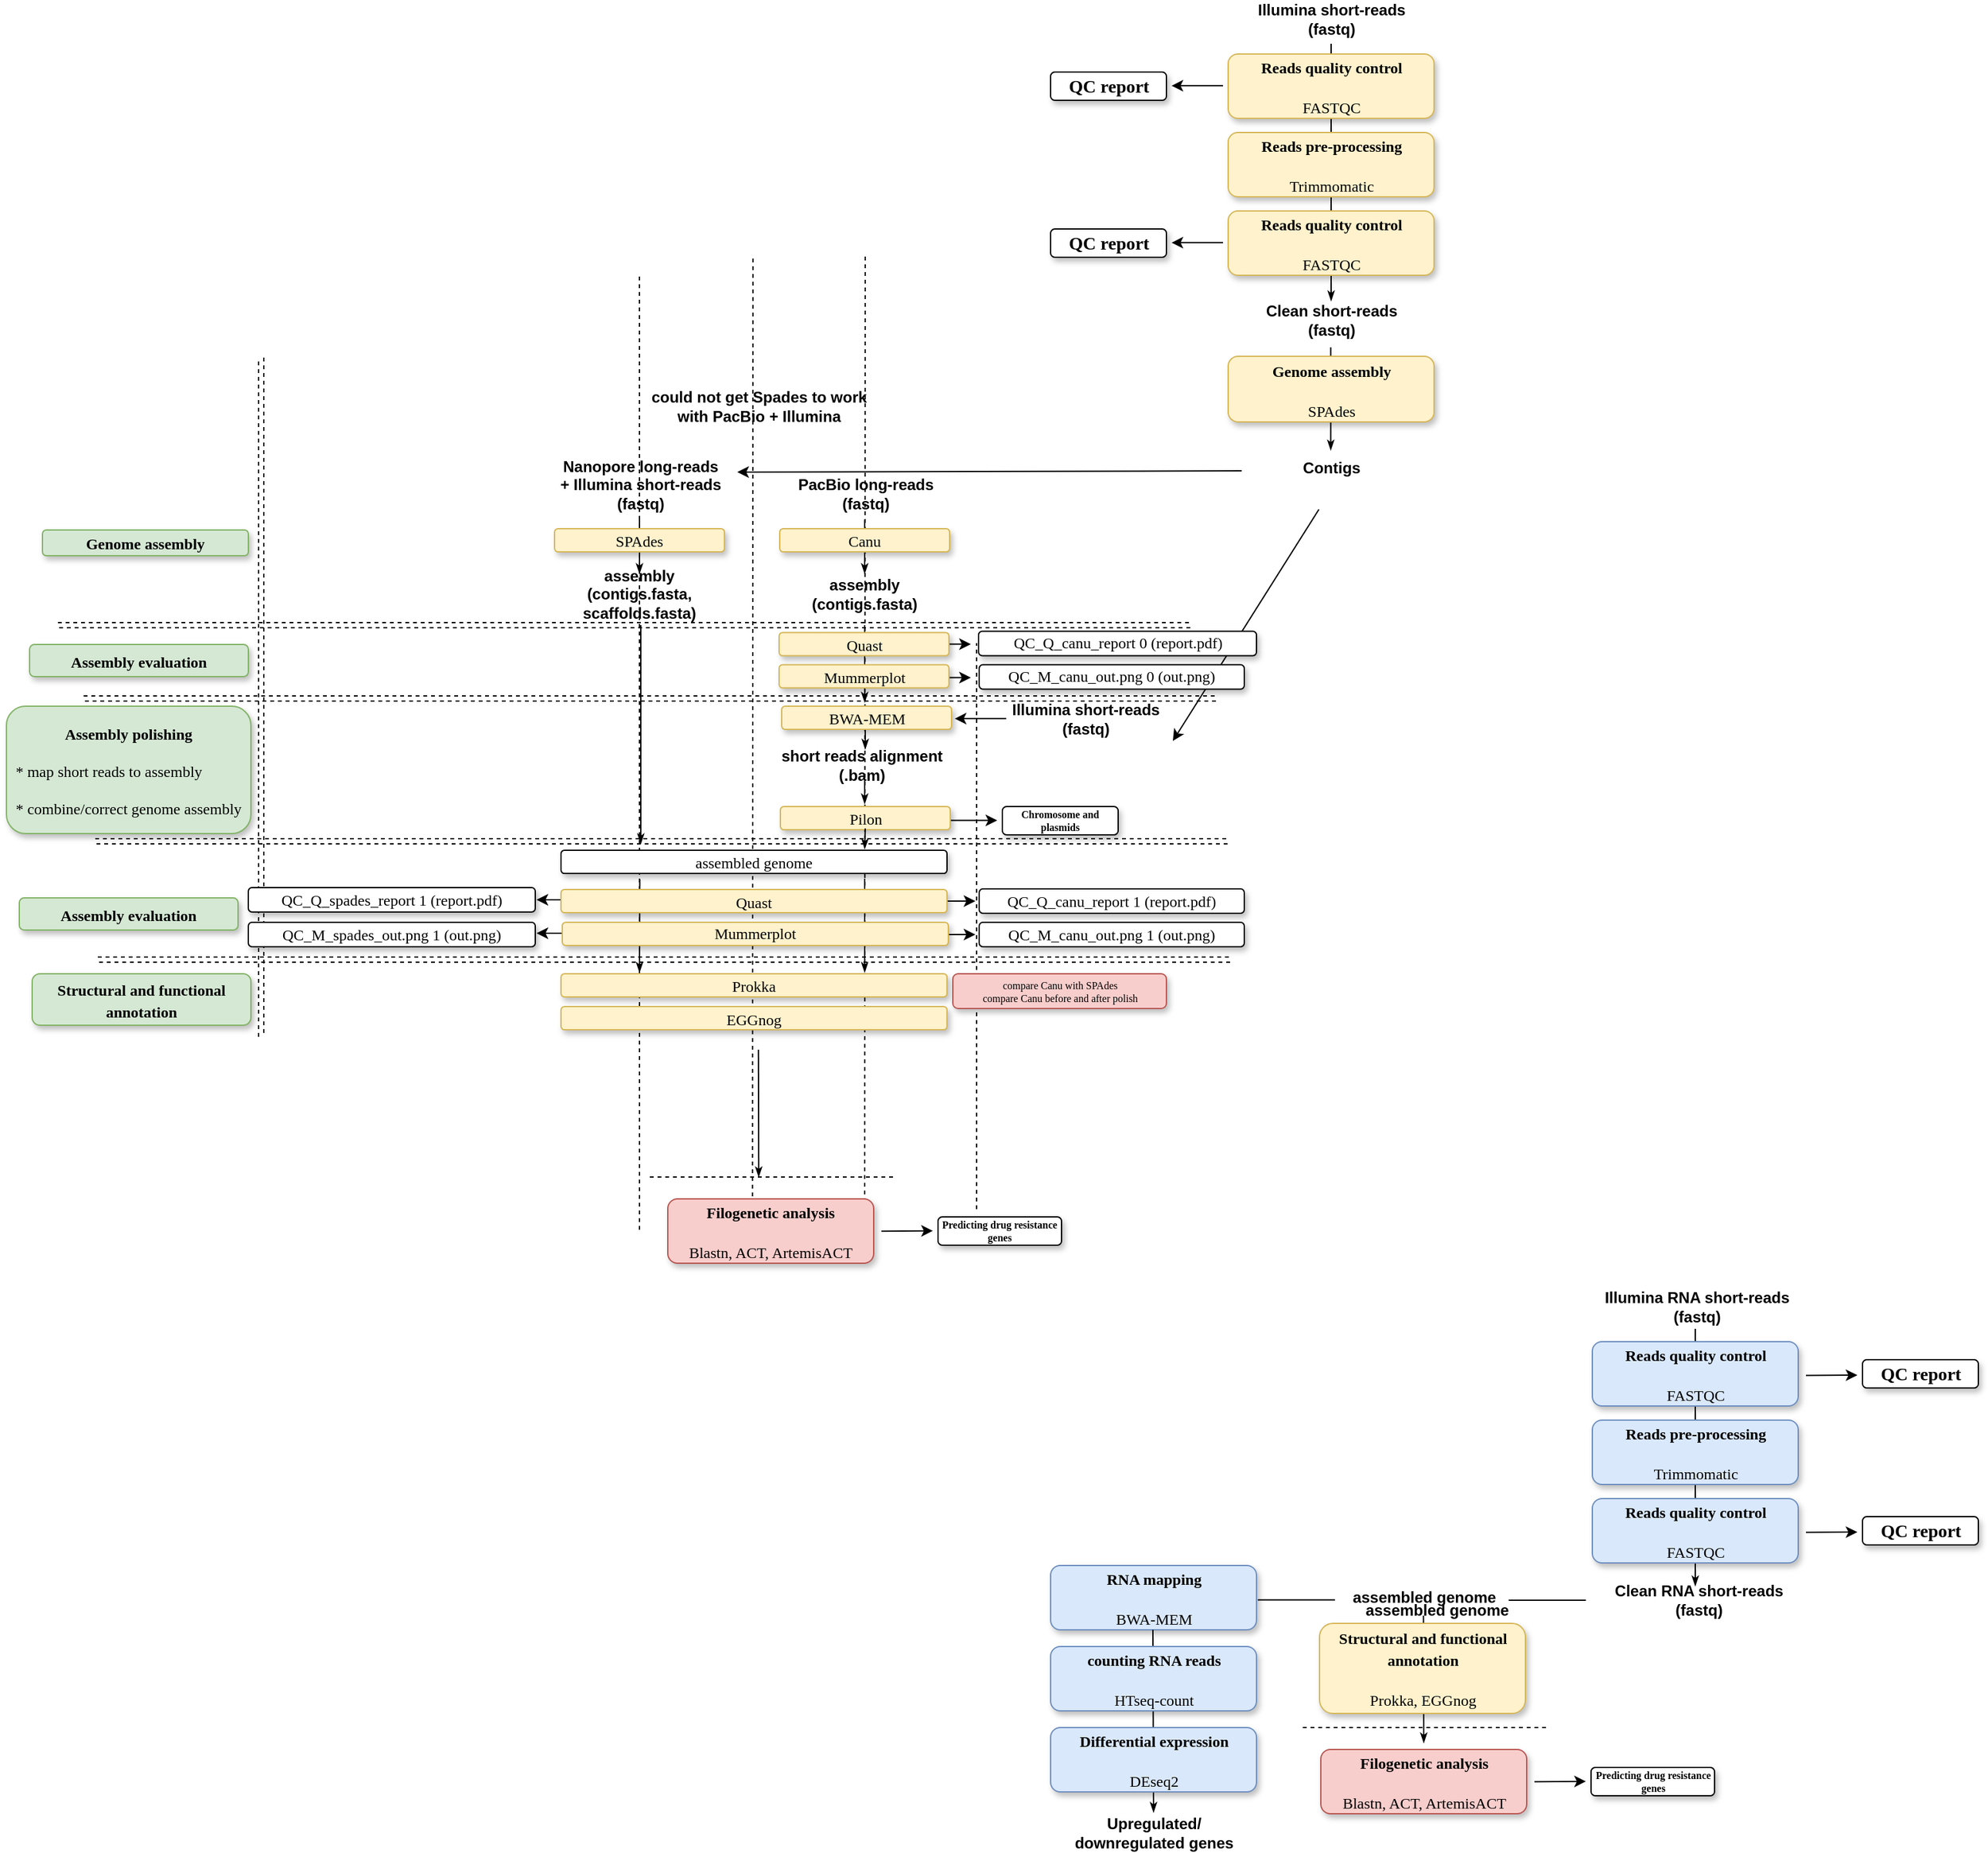 <mxfile version="13.0.1" type="device"><diagram name="Page-1" id="edf60f1a-56cd-e834-aa8a-f176f3a09ee4"><mxGraphModel dx="2641" dy="1798" grid="1" gridSize="10" guides="1" tooltips="1" connect="1" arrows="1" fold="1" page="1" pageScale="1" pageWidth="1100" pageHeight="850" background="#ffffff" math="0" shadow="0"><root><mxCell id="0"/><mxCell id="1" parent="0"/><mxCell id="3iD_PLmAEZDvMeyAwLOh-100" style="rounded=0;html=1;labelBackgroundColor=none;startSize=5;endArrow=classicThin;endFill=1;endSize=5;jettySize=auto;orthogonalLoop=1;strokeWidth=1;fontFamily=Verdana;fontSize=8" edge="1" parent="1"><mxGeometry relative="1" as="geometry"><mxPoint x="402.22" y="607.5" as="sourcePoint"/><mxPoint x="402" y="680" as="targetPoint"/></mxGeometry></mxCell><mxCell id="3iD_PLmAEZDvMeyAwLOh-34" value="" style="endArrow=none;dashed=1;html=1;" edge="1" parent="1"><mxGeometry width="50" height="50" relative="1" as="geometry"><mxPoint x="401.93" y="139" as="sourcePoint"/><mxPoint x="402" y="880" as="targetPoint"/></mxGeometry></mxCell><mxCell id="3iD_PLmAEZDvMeyAwLOh-35" value="" style="endArrow=none;dashed=1;html=1;" edge="1" parent="1"><mxGeometry width="50" height="50" relative="1" as="geometry"><mxPoint x="577.41" y="123.5" as="sourcePoint"/><mxPoint x="577" y="880" as="targetPoint"/></mxGeometry></mxCell><mxCell id="3iD_PLmAEZDvMeyAwLOh-49" value="" style="endArrow=none;dashed=1;html=1;" edge="1" parent="1"><mxGeometry width="50" height="50" relative="1" as="geometry"><mxPoint x="664" y="864" as="sourcePoint"/><mxPoint x="664" y="424" as="targetPoint"/></mxGeometry></mxCell><mxCell id="3iD_PLmAEZDvMeyAwLOh-60" value="" style="endArrow=none;dashed=1;html=1;" edge="1" parent="1"><mxGeometry width="50" height="50" relative="1" as="geometry"><mxPoint x="490.21" y="125" as="sourcePoint"/><mxPoint x="489.8" y="881.5" as="targetPoint"/></mxGeometry></mxCell><mxCell id="3iD_PLmAEZDvMeyAwLOh-33" style="edgeStyle=orthogonalEdgeStyle;rounded=0;html=1;labelBackgroundColor=none;startSize=5;endArrow=classicThin;endFill=1;endSize=5;jettySize=auto;orthogonalLoop=1;strokeWidth=1;fontFamily=Verdana;fontSize=8" edge="1" parent="1"><mxGeometry relative="1" as="geometry"><mxPoint x="403" y="410" as="sourcePoint"/><mxPoint x="403" y="580" as="targetPoint"/></mxGeometry></mxCell><mxCell id="3iD_PLmAEZDvMeyAwLOh-85" style="rounded=0;html=1;labelBackgroundColor=none;startSize=5;endArrow=classicThin;endFill=1;endSize=5;jettySize=auto;orthogonalLoop=1;strokeWidth=1;fontFamily=Verdana;fontSize=8" edge="1" parent="1"><mxGeometry relative="1" as="geometry"><mxPoint x="577" y="607" as="sourcePoint"/><mxPoint x="577" y="680" as="targetPoint"/></mxGeometry></mxCell><mxCell id="3iD_PLmAEZDvMeyAwLOh-67" style="edgeStyle=orthogonalEdgeStyle;rounded=0;html=1;labelBackgroundColor=none;startSize=5;endArrow=classicThin;endFill=1;endSize=5;jettySize=auto;orthogonalLoop=1;strokeWidth=1;fontFamily=Verdana;fontSize=8" edge="1" parent="1"><mxGeometry relative="1" as="geometry"><mxPoint x="577.42" y="485" as="sourcePoint"/><mxPoint x="577.42" y="506.5" as="targetPoint"/></mxGeometry></mxCell><mxCell id="3iD_PLmAEZDvMeyAwLOh-32" style="edgeStyle=orthogonalEdgeStyle;rounded=0;html=1;labelBackgroundColor=none;startSize=5;endArrow=classicThin;endFill=1;endSize=5;jettySize=auto;orthogonalLoop=1;strokeWidth=1;fontFamily=Verdana;fontSize=8" edge="1" parent="1"><mxGeometry relative="1" as="geometry"><mxPoint x="577" y="410" as="sourcePoint"/><mxPoint x="577" y="470" as="targetPoint"/></mxGeometry></mxCell><mxCell id="3iD_PLmAEZDvMeyAwLOh-45" value="" style="endArrow=classic;html=1;" edge="1" parent="1"><mxGeometry width="50" height="50" relative="1" as="geometry"><mxPoint x="619.5" y="424.75" as="sourcePoint"/><mxPoint x="659.5" y="424.75" as="targetPoint"/></mxGeometry></mxCell><mxCell id="3iD_PLmAEZDvMeyAwLOh-46" value="" style="endArrow=classic;html=1;" edge="1" parent="1"><mxGeometry width="50" height="50" relative="1" as="geometry"><mxPoint x="619.5" y="450.75" as="sourcePoint"/><mxPoint x="659.5" y="450.75" as="targetPoint"/></mxGeometry></mxCell><mxCell id="3iD_PLmAEZDvMeyAwLOh-28" value="" style="endArrow=classic;html=1;" edge="1" parent="1"><mxGeometry width="50" height="50" relative="1" as="geometry"><mxPoint x="362" y="623.5" as="sourcePoint"/><mxPoint x="322" y="623.5" as="targetPoint"/></mxGeometry></mxCell><mxCell id="3iD_PLmAEZDvMeyAwLOh-29" value="" style="endArrow=classic;html=1;" edge="1" parent="1"><mxGeometry width="50" height="50" relative="1" as="geometry"><mxPoint x="362" y="649.5" as="sourcePoint"/><mxPoint x="322" y="649.5" as="targetPoint"/></mxGeometry></mxCell><mxCell id="3iD_PLmAEZDvMeyAwLOh-26" value="" style="endArrow=classic;html=1;" edge="1" parent="1"><mxGeometry width="50" height="50" relative="1" as="geometry"><mxPoint x="623" y="624.5" as="sourcePoint"/><mxPoint x="663" y="624.5" as="targetPoint"/></mxGeometry></mxCell><mxCell id="3iD_PLmAEZDvMeyAwLOh-27" value="" style="endArrow=classic;html=1;" edge="1" parent="1"><mxGeometry width="50" height="50" relative="1" as="geometry"><mxPoint x="623" y="650.5" as="sourcePoint"/><mxPoint x="663" y="650.5" as="targetPoint"/></mxGeometry></mxCell><mxCell id="DxSCE9S2O81J0k-YG6dj-97" style="edgeStyle=orthogonalEdgeStyle;rounded=0;html=1;labelBackgroundColor=none;startSize=5;endArrow=classicThin;endFill=1;endSize=5;jettySize=auto;orthogonalLoop=1;strokeWidth=1;fontFamily=Verdana;fontSize=8" parent="1" edge="1"><mxGeometry relative="1" as="geometry"><mxPoint x="939.21" y="194" as="sourcePoint"/><mxPoint x="939.21" y="274" as="targetPoint"/></mxGeometry></mxCell><mxCell id="60e70716793133e9-32" style="edgeStyle=orthogonalEdgeStyle;rounded=0;html=1;labelBackgroundColor=none;startSize=5;endArrow=classicThin;endFill=1;endSize=5;jettySize=auto;orthogonalLoop=1;strokeWidth=1;fontFamily=Verdana;fontSize=8" parent="1" edge="1"><mxGeometry relative="1" as="geometry"><mxPoint x="577" y="328" as="sourcePoint"/><mxPoint x="577" y="370" as="targetPoint"/></mxGeometry></mxCell><mxCell id="OzYZvdC38up0pRTiC-K_-1" value="&lt;div&gt;PacBio long-reads&lt;/div&gt;&lt;div&gt;(fastq)&lt;br&gt;&lt;/div&gt;" style="text;html=1;strokeColor=none;fillColor=none;align=center;verticalAlign=middle;whiteSpace=wrap;rounded=0;fontStyle=1" parent="1" vertex="1"><mxGeometry x="503" y="298" width="150" height="20" as="geometry"/></mxCell><mxCell id="OzYZvdC38up0pRTiC-K_-18" value="assembly&lt;div&gt;(contigs.fasta)&lt;br&gt;&lt;/div&gt;" style="text;html=1;strokeColor=none;fillColor=none;align=center;verticalAlign=middle;whiteSpace=wrap;rounded=0;fontStyle=1" parent="1" vertex="1"><mxGeometry x="537" y="376" width="80" height="20" as="geometry"/></mxCell><mxCell id="DxSCE9S2O81J0k-YG6dj-2" style="edgeStyle=orthogonalEdgeStyle;rounded=0;html=1;labelBackgroundColor=none;startSize=5;endArrow=classicThin;endFill=1;endSize=5;jettySize=auto;orthogonalLoop=1;strokeWidth=1;fontFamily=Verdana;fontSize=8" parent="1" edge="1"><mxGeometry relative="1" as="geometry"><mxPoint x="939.5" y="-42.0" as="sourcePoint"/><mxPoint x="939.5" y="158" as="targetPoint"/></mxGeometry></mxCell><mxCell id="DxSCE9S2O81J0k-YG6dj-3" value="&lt;div style=&quot;font-size: 12px&quot;&gt;&lt;h3&gt;&lt;font style=&quot;font-size: 12px&quot;&gt;Reads quality control&lt;/font&gt;&lt;/h3&gt;&lt;/div&gt;&lt;div style=&quot;font-size: 12px&quot;&gt;&lt;h3&gt;&lt;font style=&quot;font-size: 12px&quot;&gt;&lt;span style=&quot;font-weight: normal&quot;&gt;FASTQC&lt;/span&gt;&lt;/font&gt;&lt;/h3&gt;&lt;/div&gt;" style="rounded=1;whiteSpace=wrap;html=1;shadow=1;labelBackgroundColor=none;strokeWidth=1;fontFamily=Verdana;fontSize=8;align=center;fillColor=#fff2cc;strokeColor=#d6b656;" parent="1" vertex="1"><mxGeometry x="859.5" y="-34" width="160" height="50" as="geometry"/></mxCell><mxCell id="DxSCE9S2O81J0k-YG6dj-4" value="&lt;div&gt;Illumina short-reads&lt;/div&gt;&lt;div&gt;(fastq)&lt;br&gt;&lt;/div&gt;" style="text;html=1;strokeColor=none;fillColor=none;align=center;verticalAlign=middle;whiteSpace=wrap;rounded=0;fontStyle=1" parent="1" vertex="1"><mxGeometry x="874.5" y="-71" width="130" height="20" as="geometry"/></mxCell><mxCell id="DxSCE9S2O81J0k-YG6dj-21" value="&lt;div&gt;Clean short-reads&lt;br&gt;&lt;/div&gt;&lt;div&gt;(fastq)&lt;br&gt;&lt;/div&gt;" style="text;html=1;strokeColor=none;fillColor=none;align=center;verticalAlign=middle;whiteSpace=wrap;rounded=0;fontStyle=1" parent="1" vertex="1"><mxGeometry x="884.5" y="163" width="110" height="20" as="geometry"/></mxCell><mxCell id="DxSCE9S2O81J0k-YG6dj-25" value="&lt;div style=&quot;font-size: 12px&quot;&gt;&lt;h3&gt;&lt;font style=&quot;font-size: 12px&quot;&gt;Reads pre-processing&lt;br&gt;&lt;/font&gt;&lt;/h3&gt;&lt;/div&gt;&lt;div style=&quot;font-size: 12px&quot;&gt;&lt;h3&gt;&lt;font style=&quot;font-size: 12px&quot;&gt;&lt;span style=&quot;font-weight: normal&quot;&gt;Trimmomatic&lt;/span&gt;&lt;/font&gt;&lt;/h3&gt;&lt;/div&gt;" style="rounded=1;whiteSpace=wrap;html=1;shadow=1;labelBackgroundColor=none;strokeWidth=1;fontFamily=Verdana;fontSize=8;align=center;fillColor=#fff2cc;strokeColor=#d6b656;glass=0;comic=0;" parent="1" vertex="1"><mxGeometry x="859.5" y="27" width="160" height="50" as="geometry"/></mxCell><mxCell id="DxSCE9S2O81J0k-YG6dj-28" value="&lt;div style=&quot;font-size: 12px&quot;&gt;&lt;h3&gt;&lt;font style=&quot;font-size: 12px&quot;&gt;Reads quality control&lt;/font&gt;&lt;/h3&gt;&lt;/div&gt;&lt;div style=&quot;font-size: 12px&quot;&gt;&lt;h3&gt;&lt;font style=&quot;font-size: 12px&quot;&gt;&lt;span style=&quot;font-weight: normal&quot;&gt;FASTQC&lt;/span&gt;&lt;/font&gt;&lt;/h3&gt;&lt;/div&gt;" style="rounded=1;whiteSpace=wrap;html=1;shadow=1;labelBackgroundColor=none;strokeWidth=1;fontFamily=Verdana;fontSize=8;align=center;fillColor=#fff2cc;strokeColor=#d6b656;" parent="1" vertex="1"><mxGeometry x="859.5" y="88" width="160" height="50" as="geometry"/></mxCell><mxCell id="DxSCE9S2O81J0k-YG6dj-41" value="assembled genome" style="text;html=1;strokeColor=none;fillColor=none;align=center;verticalAlign=middle;whiteSpace=wrap;rounded=0;fontStyle=1" parent="1" vertex="1"><mxGeometry x="951.5" y="1156" width="120" height="20" as="geometry"/></mxCell><mxCell id="DxSCE9S2O81J0k-YG6dj-45" style="rounded=0;html=1;labelBackgroundColor=none;startSize=5;endArrow=classicThin;endFill=1;endSize=5;jettySize=auto;orthogonalLoop=1;strokeWidth=1;fontFamily=Verdana;fontSize=8" parent="1" edge="1"><mxGeometry relative="1" as="geometry"><mxPoint x="1011.26" y="1180" as="sourcePoint"/><mxPoint x="1011.5" y="1279" as="targetPoint"/></mxGeometry></mxCell><mxCell id="DxSCE9S2O81J0k-YG6dj-42" value="&lt;div style=&quot;font-size: 12px&quot;&gt;&lt;h3&gt;&lt;font style=&quot;font-size: 12px&quot;&gt;Structural and functional annotation&lt;br&gt;&lt;/font&gt;&lt;/h3&gt;&lt;/div&gt;&lt;div style=&quot;font-size: 12px&quot;&gt;&lt;h3&gt;&lt;font style=&quot;font-size: 12px&quot;&gt;&lt;span style=&quot;font-weight: normal&quot;&gt;Prokka, EGGnog&lt;br&gt;&lt;/span&gt;&lt;/font&gt;&lt;/h3&gt;&lt;/div&gt;" style="rounded=1;whiteSpace=wrap;html=1;shadow=1;labelBackgroundColor=none;strokeWidth=1;fontFamily=Verdana;fontSize=8;align=center;fillColor=#fff2cc;strokeColor=#d6b656;" parent="1" vertex="1"><mxGeometry x="930.5" y="1186" width="160" height="70" as="geometry"/></mxCell><mxCell id="DxSCE9S2O81J0k-YG6dj-50" value="" style="endArrow=none;dashed=1;html=1;" parent="1" edge="1"><mxGeometry width="50" height="50" relative="1" as="geometry"><mxPoint x="917.5" y="1267" as="sourcePoint"/><mxPoint x="1107.5" y="1267" as="targetPoint"/></mxGeometry></mxCell><mxCell id="DxSCE9S2O81J0k-YG6dj-51" value="&lt;div style=&quot;font-size: 12px&quot;&gt;&lt;h3&gt;&lt;font style=&quot;font-size: 12px&quot;&gt;Filogenetic analysis&lt;br&gt;&lt;/font&gt;&lt;/h3&gt;&lt;/div&gt;&lt;div style=&quot;font-size: 12px&quot;&gt;&lt;h3&gt;&lt;font style=&quot;font-size: 12px&quot;&gt;&lt;span style=&quot;font-weight: normal&quot;&gt;Blastn, ACT, ArtemisACT&lt;br&gt;&lt;/span&gt;&lt;/font&gt;&lt;/h3&gt;&lt;/div&gt;" style="rounded=1;whiteSpace=wrap;html=1;shadow=1;labelBackgroundColor=none;strokeWidth=1;fontFamily=Verdana;fontSize=8;align=center;fillColor=#f8cecc;strokeColor=#b85450;" parent="1" vertex="1"><mxGeometry x="931.5" y="1284" width="160" height="50" as="geometry"/></mxCell><mxCell id="DxSCE9S2O81J0k-YG6dj-54" value="Predicting drug resistance genes" style="rounded=1;whiteSpace=wrap;html=1;shadow=1;labelBackgroundColor=none;strokeWidth=1;fontFamily=Verdana;fontSize=8;align=center;fontStyle=1" parent="1" vertex="1"><mxGeometry x="1141.5" y="1298" width="96" height="22" as="geometry"/></mxCell><mxCell id="DxSCE9S2O81J0k-YG6dj-55" style="edgeStyle=orthogonalEdgeStyle;rounded=0;html=1;labelBackgroundColor=none;startSize=5;endArrow=classicThin;endFill=1;endSize=5;jettySize=auto;orthogonalLoop=1;strokeWidth=1;fontFamily=Verdana;fontSize=8" parent="1" edge="1"><mxGeometry relative="1" as="geometry"><mxPoint x="1222.5" y="957" as="sourcePoint"/><mxPoint x="1222.5" y="1157" as="targetPoint"/></mxGeometry></mxCell><mxCell id="DxSCE9S2O81J0k-YG6dj-56" value="&lt;div style=&quot;font-size: 12px&quot;&gt;&lt;h3&gt;&lt;font style=&quot;font-size: 12px&quot;&gt;Reads quality control&lt;/font&gt;&lt;/h3&gt;&lt;/div&gt;&lt;div style=&quot;font-size: 12px&quot;&gt;&lt;h3&gt;&lt;font style=&quot;font-size: 12px&quot;&gt;&lt;span style=&quot;font-weight: normal&quot;&gt;FASTQC&lt;/span&gt;&lt;/font&gt;&lt;/h3&gt;&lt;/div&gt;" style="rounded=1;whiteSpace=wrap;html=1;shadow=1;labelBackgroundColor=none;strokeWidth=1;fontFamily=Verdana;fontSize=8;align=center;fillColor=#dae8fc;strokeColor=#6c8ebf;" parent="1" vertex="1"><mxGeometry x="1142.5" y="967" width="160" height="50" as="geometry"/></mxCell><mxCell id="DxSCE9S2O81J0k-YG6dj-57" value="&lt;div&gt;Illumina RNA short-reads&lt;/div&gt;&lt;div&gt;(fastq)&lt;br&gt;&lt;/div&gt;" style="text;html=1;strokeColor=none;fillColor=none;align=center;verticalAlign=middle;whiteSpace=wrap;rounded=0;fontStyle=1" parent="1" vertex="1"><mxGeometry x="1148.5" y="930" width="150" height="20" as="geometry"/></mxCell><mxCell id="DxSCE9S2O81J0k-YG6dj-58" value="&lt;div&gt;Clean RNA short-reads&lt;br&gt;&lt;/div&gt;&lt;div&gt;(fastq)&lt;br&gt;&lt;/div&gt;" style="text;html=1;strokeColor=none;fillColor=none;align=center;verticalAlign=middle;whiteSpace=wrap;rounded=0;fontStyle=1" parent="1" vertex="1"><mxGeometry x="1147.5" y="1158" width="155" height="20" as="geometry"/></mxCell><mxCell id="DxSCE9S2O81J0k-YG6dj-59" value="&lt;div style=&quot;font-size: 12px&quot;&gt;&lt;h3&gt;&lt;font style=&quot;font-size: 12px&quot;&gt;Reads pre-processing&lt;br&gt;&lt;/font&gt;&lt;/h3&gt;&lt;/div&gt;&lt;div style=&quot;font-size: 12px&quot;&gt;&lt;h3&gt;&lt;font style=&quot;font-size: 12px&quot;&gt;&lt;span style=&quot;font-weight: normal&quot;&gt;Trimmomatic&lt;/span&gt;&lt;/font&gt;&lt;/h3&gt;&lt;/div&gt;" style="rounded=1;whiteSpace=wrap;html=1;shadow=1;labelBackgroundColor=none;strokeWidth=1;fontFamily=Verdana;fontSize=8;align=center;fillColor=#dae8fc;strokeColor=#6c8ebf;glass=0;comic=0;" parent="1" vertex="1"><mxGeometry x="1142.5" y="1028" width="160" height="50" as="geometry"/></mxCell><mxCell id="DxSCE9S2O81J0k-YG6dj-60" value="" style="endArrow=classic;html=1;" parent="1" edge="1"><mxGeometry width="50" height="50" relative="1" as="geometry"><mxPoint x="1308.5" y="993.26" as="sourcePoint"/><mxPoint x="1348.5" y="993" as="targetPoint"/></mxGeometry></mxCell><mxCell id="DxSCE9S2O81J0k-YG6dj-61" value="&lt;div style=&quot;font-size: 12px&quot;&gt;&lt;h3&gt;QC report&lt;font style=&quot;font-size: 12px&quot;&gt;&lt;br&gt;&lt;/font&gt;&lt;/h3&gt;&lt;/div&gt;" style="rounded=1;whiteSpace=wrap;html=1;shadow=1;labelBackgroundColor=none;strokeWidth=1;fontFamily=Verdana;fontSize=8;align=center;" parent="1" vertex="1"><mxGeometry x="1352.5" y="981" width="90" height="22" as="geometry"/></mxCell><mxCell id="DxSCE9S2O81J0k-YG6dj-62" value="&lt;div style=&quot;font-size: 12px&quot;&gt;&lt;h3&gt;&lt;font style=&quot;font-size: 12px&quot;&gt;Reads quality control&lt;/font&gt;&lt;/h3&gt;&lt;/div&gt;&lt;div style=&quot;font-size: 12px&quot;&gt;&lt;h3&gt;&lt;font style=&quot;font-size: 12px&quot;&gt;&lt;span style=&quot;font-weight: normal&quot;&gt;FASTQC&lt;/span&gt;&lt;/font&gt;&lt;/h3&gt;&lt;/div&gt;" style="rounded=1;whiteSpace=wrap;html=1;shadow=1;labelBackgroundColor=none;strokeWidth=1;fontFamily=Verdana;fontSize=8;align=center;fillColor=#dae8fc;strokeColor=#6c8ebf;" parent="1" vertex="1"><mxGeometry x="1142.5" y="1089" width="160" height="50" as="geometry"/></mxCell><mxCell id="DxSCE9S2O81J0k-YG6dj-63" value="" style="endArrow=classic;html=1;" parent="1" edge="1"><mxGeometry width="50" height="50" relative="1" as="geometry"><mxPoint x="1308.5" y="1115.26" as="sourcePoint"/><mxPoint x="1348.5" y="1115" as="targetPoint"/></mxGeometry></mxCell><mxCell id="DxSCE9S2O81J0k-YG6dj-64" value="&lt;div style=&quot;font-size: 12px&quot;&gt;&lt;h3&gt;QC report&lt;font style=&quot;font-size: 12px&quot;&gt;&lt;br&gt;&lt;/font&gt;&lt;/h3&gt;&lt;/div&gt;" style="rounded=1;whiteSpace=wrap;html=1;shadow=1;labelBackgroundColor=none;strokeWidth=1;fontFamily=Verdana;fontSize=8;align=center;" parent="1" vertex="1"><mxGeometry x="1352.5" y="1103" width="90" height="22" as="geometry"/></mxCell><mxCell id="DxSCE9S2O81J0k-YG6dj-76" value="" style="endArrow=none;html=1;" parent="1" edge="1"><mxGeometry width="50" height="50" relative="1" as="geometry"><mxPoint x="1077.5" y="1168" as="sourcePoint"/><mxPoint x="1137.5" y="1168" as="targetPoint"/></mxGeometry></mxCell><mxCell id="DxSCE9S2O81J0k-YG6dj-77" value="" style="endArrow=classic;html=1;" parent="1" edge="1"><mxGeometry width="50" height="50" relative="1" as="geometry"><mxPoint x="855.5" y="-9.34" as="sourcePoint"/><mxPoint x="815.5" y="-9.34" as="targetPoint"/></mxGeometry></mxCell><mxCell id="DxSCE9S2O81J0k-YG6dj-78" value="&lt;div style=&quot;font-size: 12px&quot;&gt;&lt;h3&gt;QC report&lt;font style=&quot;font-size: 12px&quot;&gt;&lt;br&gt;&lt;/font&gt;&lt;/h3&gt;&lt;/div&gt;" style="rounded=1;whiteSpace=wrap;html=1;shadow=1;labelBackgroundColor=none;strokeWidth=1;fontFamily=Verdana;fontSize=8;align=center;" parent="1" vertex="1"><mxGeometry x="721.5" y="-20" width="90" height="22" as="geometry"/></mxCell><mxCell id="DxSCE9S2O81J0k-YG6dj-79" value="" style="endArrow=classic;html=1;" parent="1" edge="1"><mxGeometry width="50" height="50" relative="1" as="geometry"><mxPoint x="855.5" y="112.66" as="sourcePoint"/><mxPoint x="815.5" y="112.66" as="targetPoint"/></mxGeometry></mxCell><mxCell id="DxSCE9S2O81J0k-YG6dj-80" value="&lt;div style=&quot;font-size: 12px&quot;&gt;&lt;h3&gt;QC report&lt;font style=&quot;font-size: 12px&quot;&gt;&lt;br&gt;&lt;/font&gt;&lt;/h3&gt;&lt;/div&gt;" style="rounded=1;whiteSpace=wrap;html=1;shadow=1;labelBackgroundColor=none;strokeWidth=1;fontFamily=Verdana;fontSize=8;align=center;" parent="1" vertex="1"><mxGeometry x="721.5" y="102" width="90" height="22" as="geometry"/></mxCell><mxCell id="DxSCE9S2O81J0k-YG6dj-81" value="" style="endArrow=classic;html=1;entryX=1;entryY=0;entryDx=0;entryDy=0;" parent="1" edge="1" target="3iD_PLmAEZDvMeyAwLOh-3"><mxGeometry width="50" height="50" relative="1" as="geometry"><mxPoint x="870" y="290" as="sourcePoint"/><mxPoint x="480" y="270" as="targetPoint"/></mxGeometry></mxCell><mxCell id="DxSCE9S2O81J0k-YG6dj-84" value="&lt;div style=&quot;font-size: 12px&quot;&gt;&lt;h3&gt;&lt;font style=&quot;font-size: 12px&quot;&gt;RNA mapping&lt;br&gt;&lt;/font&gt;&lt;/h3&gt;&lt;/div&gt;&lt;div style=&quot;font-size: 12px&quot;&gt;&lt;h3&gt;&lt;font style=&quot;font-size: 12px&quot;&gt;&lt;span style=&quot;font-weight: normal&quot;&gt;BWA-MEM&lt;br&gt;&lt;/span&gt;&lt;/font&gt;&lt;/h3&gt;&lt;/div&gt;" style="rounded=1;whiteSpace=wrap;html=1;shadow=1;labelBackgroundColor=none;strokeWidth=1;fontFamily=Verdana;fontSize=8;align=center;fillColor=#dae8fc;strokeColor=#6c8ebf;" parent="1" vertex="1"><mxGeometry x="721.5" y="1141" width="160" height="50" as="geometry"/></mxCell><mxCell id="DxSCE9S2O81J0k-YG6dj-86" value="" style="endArrow=classic;html=1;" parent="1" edge="1"><mxGeometry width="50" height="50" relative="1" as="geometry"><mxPoint x="1097.5" y="1309.09" as="sourcePoint"/><mxPoint x="1137.5" y="1308.83" as="targetPoint"/></mxGeometry></mxCell><mxCell id="DxSCE9S2O81J0k-YG6dj-88" value="" style="endArrow=none;html=1;" parent="1" edge="1"><mxGeometry width="50" height="50" relative="1" as="geometry"><mxPoint x="882.5" y="1167.71" as="sourcePoint"/><mxPoint x="942.5" y="1167.71" as="targetPoint"/></mxGeometry></mxCell><mxCell id="DxSCE9S2O81J0k-YG6dj-89" style="rounded=0;html=1;labelBackgroundColor=none;startSize=5;endArrow=classicThin;endFill=1;endSize=5;jettySize=auto;orthogonalLoop=1;strokeWidth=1;fontFamily=Verdana;fontSize=8;" parent="1" edge="1"><mxGeometry relative="1" as="geometry"><mxPoint x="801" y="1191" as="sourcePoint"/><mxPoint x="801.5" y="1333" as="targetPoint"/></mxGeometry></mxCell><mxCell id="DxSCE9S2O81J0k-YG6dj-85" value="&lt;div style=&quot;font-size: 12px&quot;&gt;&lt;h3&gt;&lt;font style=&quot;font-size: 12px&quot;&gt;counting RNA reads&lt;br&gt;&lt;/font&gt;&lt;/h3&gt;&lt;/div&gt;&lt;div style=&quot;font-size: 12px&quot;&gt;&lt;h3&gt;&lt;font style=&quot;font-size: 12px&quot;&gt;&lt;span style=&quot;font-weight: normal&quot;&gt;HTseq-count&lt;/span&gt;&lt;/font&gt;&lt;/h3&gt;&lt;/div&gt;" style="rounded=1;whiteSpace=wrap;html=1;shadow=1;labelBackgroundColor=none;strokeWidth=1;fontFamily=Verdana;fontSize=8;align=center;fillColor=#dae8fc;strokeColor=#6c8ebf;" parent="1" vertex="1"><mxGeometry x="721.5" y="1204" width="160" height="50" as="geometry"/></mxCell><mxCell id="DxSCE9S2O81J0k-YG6dj-90" value="&lt;div style=&quot;font-size: 12px&quot;&gt;&lt;h3&gt;&lt;font style=&quot;font-size: 12px&quot;&gt;Differential expression&lt;br&gt;&lt;/font&gt;&lt;/h3&gt;&lt;/div&gt;&lt;div style=&quot;font-size: 12px&quot;&gt;&lt;h3&gt;&lt;font style=&quot;font-size: 12px&quot;&gt;&lt;span style=&quot;font-weight: normal&quot;&gt;DEseq2&lt;/span&gt;&lt;/font&gt;&lt;/h3&gt;&lt;/div&gt;" style="rounded=1;whiteSpace=wrap;html=1;shadow=1;labelBackgroundColor=none;strokeWidth=1;fontFamily=Verdana;fontSize=8;align=center;fillColor=#dae8fc;strokeColor=#6c8ebf;" parent="1" vertex="1"><mxGeometry x="721.5" y="1267" width="160" height="50" as="geometry"/></mxCell><mxCell id="DxSCE9S2O81J0k-YG6dj-93" value="Upregulated/ downregulated genes" style="text;html=1;strokeColor=none;fillColor=none;align=center;verticalAlign=middle;whiteSpace=wrap;rounded=0;fontStyle=1" parent="1" vertex="1"><mxGeometry x="734.5" y="1339" width="134" height="20" as="geometry"/></mxCell><mxCell id="DxSCE9S2O81J0k-YG6dj-94" value="" style="endArrow=classic;html=1;" parent="1" edge="1"><mxGeometry width="50" height="50" relative="1" as="geometry"><mxPoint x="640" y="561.76" as="sourcePoint"/><mxPoint x="680" y="561.76" as="targetPoint"/></mxGeometry></mxCell><mxCell id="DxSCE9S2O81J0k-YG6dj-95" value="&lt;b&gt;Chromosome and plasmids&lt;br&gt;&lt;/b&gt;" style="rounded=1;whiteSpace=wrap;html=1;shadow=1;labelBackgroundColor=none;strokeWidth=1;fontFamily=Verdana;fontSize=8;align=center;" parent="1" vertex="1"><mxGeometry x="684" y="551" width="90" height="22" as="geometry"/></mxCell><mxCell id="DxSCE9S2O81J0k-YG6dj-96" value="&lt;div style=&quot;font-size: 12px&quot;&gt;&lt;h3&gt;&lt;font style=&quot;font-size: 12px&quot;&gt;Genome assembly&lt;br&gt;&lt;/font&gt;&lt;/h3&gt;&lt;/div&gt;&lt;div style=&quot;font-size: 12px&quot;&gt;&lt;h3&gt;&lt;font style=&quot;font-size: 12px&quot;&gt;&lt;span style=&quot;font-weight: normal&quot;&gt;SPAdes&lt;br&gt;&lt;/span&gt;&lt;/font&gt;&lt;/h3&gt;&lt;/div&gt;" style="rounded=1;whiteSpace=wrap;html=1;shadow=1;labelBackgroundColor=none;strokeWidth=1;fontFamily=Verdana;fontSize=8;align=center;fillColor=#fff2cc;strokeColor=#d6b656;" parent="1" vertex="1"><mxGeometry x="859.5" y="201" width="160" height="51" as="geometry"/></mxCell><mxCell id="DxSCE9S2O81J0k-YG6dj-98" value="Contigs" style="text;html=1;strokeColor=none;fillColor=none;align=center;verticalAlign=middle;whiteSpace=wrap;rounded=0;fontStyle=1" parent="1" vertex="1"><mxGeometry x="884.5" y="278" width="110" height="20" as="geometry"/></mxCell><mxCell id="3iD_PLmAEZDvMeyAwLOh-1" style="edgeStyle=orthogonalEdgeStyle;rounded=0;html=1;labelBackgroundColor=none;startSize=5;endArrow=classicThin;endFill=1;endSize=5;jettySize=auto;orthogonalLoop=1;strokeWidth=1;fontFamily=Verdana;fontSize=8" edge="1" parent="1"><mxGeometry relative="1" as="geometry"><mxPoint x="402" y="328" as="sourcePoint"/><mxPoint x="402" y="370" as="targetPoint"/></mxGeometry></mxCell><mxCell id="3iD_PLmAEZDvMeyAwLOh-2" value="&lt;div style=&quot;font-size: 12px&quot;&gt;&lt;h3&gt;&lt;font style=&quot;font-size: 12px&quot;&gt;&lt;span style=&quot;font-weight: normal&quot;&gt;SPAdes&lt;br&gt;&lt;/span&gt;&lt;/font&gt;&lt;/h3&gt;&lt;/div&gt;" style="rounded=1;whiteSpace=wrap;html=1;shadow=1;labelBackgroundColor=none;strokeWidth=1;fontFamily=Verdana;fontSize=8;align=center;fillColor=#fff2cc;strokeColor=#d6b656;" vertex="1" parent="1"><mxGeometry x="336" y="335" width="132" height="18" as="geometry"/></mxCell><mxCell id="3iD_PLmAEZDvMeyAwLOh-3" value="&lt;div&gt;Nanopore long-reads&lt;/div&gt;&lt;div&gt;+ Illumina short-reads&lt;br&gt;&lt;/div&gt;&lt;div&gt;(fastq)&lt;br&gt;&lt;/div&gt;" style="text;html=1;strokeColor=none;fillColor=none;align=center;verticalAlign=middle;whiteSpace=wrap;rounded=0;fontStyle=1" vertex="1" parent="1"><mxGeometry x="328" y="291" width="150" height="20" as="geometry"/></mxCell><mxCell id="3iD_PLmAEZDvMeyAwLOh-4" value="assembly&lt;div&gt;(contigs.fasta, scaffolds.fasta)&lt;br&gt;&lt;/div&gt;" style="text;html=1;strokeColor=none;fillColor=none;align=center;verticalAlign=middle;whiteSpace=wrap;rounded=0;fontStyle=1" vertex="1" parent="1"><mxGeometry x="362" y="376" width="80" height="20" as="geometry"/></mxCell><mxCell id="3iD_PLmAEZDvMeyAwLOh-5" value="could not get Spades to work with PacBio + Illumina" style="text;html=1;strokeColor=none;fillColor=none;align=center;verticalAlign=middle;whiteSpace=wrap;rounded=0;fontStyle=1" vertex="1" parent="1"><mxGeometry x="400" y="230" width="190" height="20" as="geometry"/></mxCell><mxCell id="3iD_PLmAEZDvMeyAwLOh-9" value="" style="endArrow=classic;html=1;dashed=1;shape=link;" edge="1" parent="1"><mxGeometry width="50" height="50" relative="1" as="geometry"><mxPoint x="830" y="410" as="sourcePoint"/><mxPoint x="-50" y="410" as="targetPoint"/></mxGeometry></mxCell><mxCell id="3iD_PLmAEZDvMeyAwLOh-10" value="" style="endArrow=classic;html=1;dashed=1;shape=link;" edge="1" parent="1"><mxGeometry width="50" height="50" relative="1" as="geometry"><mxPoint x="108" y="730" as="sourcePoint"/><mxPoint x="108" y="202.0" as="targetPoint"/></mxGeometry></mxCell><mxCell id="3iD_PLmAEZDvMeyAwLOh-11" value="&lt;div style=&quot;font-size: 12px&quot;&gt;&lt;h3&gt;&lt;font style=&quot;font-size: 12px&quot;&gt;Genome assembly&lt;span style=&quot;font-weight: normal&quot;&gt;&lt;/span&gt;&lt;/font&gt;&lt;/h3&gt;&lt;/div&gt;" style="rounded=1;whiteSpace=wrap;html=1;shadow=1;labelBackgroundColor=none;strokeWidth=1;fontFamily=Verdana;fontSize=8;align=center;fillColor=#d5e8d4;strokeColor=#82b366;" vertex="1" parent="1"><mxGeometry x="-62" y="336" width="160" height="20" as="geometry"/></mxCell><mxCell id="3iD_PLmAEZDvMeyAwLOh-14" value="&lt;div style=&quot;font-size: 12px&quot;&gt;&lt;h3&gt;&lt;font style=&quot;font-size: 12px&quot;&gt;Assembly&lt;span style=&quot;font-weight: normal&quot;&gt;&lt;/span&gt; evaluation&lt;br&gt;&lt;/font&gt;&lt;/h3&gt;&lt;/div&gt;&lt;font style=&quot;font-size: 12px&quot;&gt;&lt;/font&gt;" style="rounded=1;whiteSpace=wrap;html=1;shadow=1;labelBackgroundColor=none;strokeWidth=1;fontFamily=Verdana;fontSize=8;align=center;fillColor=#d5e8d4;strokeColor=#82b366;" vertex="1" parent="1"><mxGeometry x="-72" y="425" width="170" height="25" as="geometry"/></mxCell><mxCell id="3iD_PLmAEZDvMeyAwLOh-23" value="&lt;div style=&quot;font-size: 12px&quot;&gt;&lt;h3&gt;&lt;font style=&quot;font-size: 12px&quot;&gt;&lt;span style=&quot;font-weight: normal&quot;&gt;Canu&lt;br&gt;&lt;/span&gt;&lt;/font&gt;&lt;/h3&gt;&lt;/div&gt;" style="rounded=1;whiteSpace=wrap;html=1;shadow=1;labelBackgroundColor=none;strokeWidth=1;fontFamily=Verdana;fontSize=8;align=center;fillColor=#fff2cc;strokeColor=#d6b656;" vertex="1" parent="1"><mxGeometry x="511" y="335" width="132" height="18" as="geometry"/></mxCell><mxCell id="3iD_PLmAEZDvMeyAwLOh-24" value="&lt;div style=&quot;font-size: 12px&quot;&gt;&lt;h3&gt;&lt;font style=&quot;font-size: 12px&quot;&gt;&lt;span style=&quot;font-weight: normal&quot;&gt;Quast&lt;br&gt;&lt;/span&gt;&lt;/font&gt;&lt;/h3&gt;&lt;/div&gt;" style="rounded=1;whiteSpace=wrap;html=1;shadow=1;labelBackgroundColor=none;strokeWidth=1;fontFamily=Verdana;fontSize=8;align=center;fillColor=#fff2cc;strokeColor=#d6b656;" vertex="1" parent="1"><mxGeometry x="341" y="615.5" width="300" height="18" as="geometry"/></mxCell><mxCell id="3iD_PLmAEZDvMeyAwLOh-25" value="&lt;font style=&quot;font-size: 12px&quot;&gt;Mummerplot&lt;/font&gt;" style="rounded=1;whiteSpace=wrap;html=1;shadow=1;labelBackgroundColor=none;strokeWidth=1;fontFamily=Verdana;fontSize=8;align=center;fillColor=#fff2cc;strokeColor=#d6b656;" vertex="1" parent="1"><mxGeometry x="342" y="641" width="300" height="18" as="geometry"/></mxCell><mxCell id="3iD_PLmAEZDvMeyAwLOh-36" value="" style="endArrow=classic;html=1;dashed=1;shape=link;" edge="1" parent="1"><mxGeometry width="50" height="50" relative="1" as="geometry"><mxPoint x="850" y="467" as="sourcePoint"/><mxPoint x="-30" y="467" as="targetPoint"/></mxGeometry></mxCell><mxCell id="3iD_PLmAEZDvMeyAwLOh-39" value="&lt;div style=&quot;font-size: 12px&quot;&gt;&lt;h3&gt;&lt;font style=&quot;font-size: 12px&quot;&gt;Assembly&lt;span style=&quot;font-weight: normal&quot;&gt;&lt;/span&gt; polishing&lt;/font&gt;&lt;/h3&gt;&lt;div align=&quot;left&quot;&gt;&lt;font style=&quot;font-size: 12px&quot;&gt;* map short reads to assembly&lt;/font&gt;&lt;/div&gt;&lt;div align=&quot;left&quot;&gt;&lt;font style=&quot;font-size: 12px&quot;&gt;&lt;br&gt;&lt;/font&gt;&lt;/div&gt;&lt;div align=&quot;left&quot;&gt;&lt;font style=&quot;font-size: 12px&quot;&gt;* combine/correct genome assembly&lt;/font&gt;&lt;font style=&quot;font-size: 12px&quot;&gt; &lt;br&gt;&lt;/font&gt;&lt;/div&gt;&lt;div align=&quot;left&quot;&gt;&lt;font style=&quot;font-size: 12px&quot;&gt;&lt;br&gt;&lt;/font&gt;&lt;/div&gt;&lt;/div&gt;" style="rounded=1;whiteSpace=wrap;html=1;shadow=1;labelBackgroundColor=none;strokeWidth=1;fontFamily=Verdana;fontSize=8;align=center;fillColor=#d5e8d4;strokeColor=#82b366;" vertex="1" parent="1"><mxGeometry x="-90" y="473" width="190" height="99" as="geometry"/></mxCell><mxCell id="3iD_PLmAEZDvMeyAwLOh-40" value="&lt;div style=&quot;font-size: 12px&quot;&gt;&lt;h3&gt;&lt;font style=&quot;font-size: 12px&quot;&gt;&lt;span style=&quot;font-weight: normal&quot;&gt;BWA-MEM&lt;/span&gt;&lt;/font&gt;&lt;/h3&gt;&lt;/div&gt;" style="rounded=1;whiteSpace=wrap;html=1;shadow=1;labelBackgroundColor=none;strokeWidth=1;fontFamily=Verdana;fontSize=8;align=center;fillColor=#fff2cc;strokeColor=#d6b656;" vertex="1" parent="1"><mxGeometry x="512.5" y="473" width="132" height="18" as="geometry"/></mxCell><mxCell id="3iD_PLmAEZDvMeyAwLOh-41" value="&lt;div style=&quot;font-size: 12px&quot;&gt;&lt;h3&gt;&lt;font style=&quot;font-size: 12px&quot;&gt;&lt;span style=&quot;font-weight: normal&quot;&gt;Pilon&lt;/span&gt;&lt;/font&gt;&lt;/h3&gt;&lt;/div&gt;" style="rounded=1;whiteSpace=wrap;html=1;shadow=1;labelBackgroundColor=none;strokeWidth=1;fontFamily=Verdana;fontSize=8;align=center;fillColor=#fff2cc;strokeColor=#d6b656;" vertex="1" parent="1"><mxGeometry x="511.5" y="551" width="132" height="18" as="geometry"/></mxCell><mxCell id="3iD_PLmAEZDvMeyAwLOh-42" value="&lt;div style=&quot;font-size: 12px&quot;&gt;&lt;h3&gt;&lt;font style=&quot;font-size: 12px&quot;&gt;&lt;span style=&quot;font-weight: normal&quot;&gt;Quast&lt;/span&gt;&lt;/font&gt;&lt;/h3&gt;&lt;/div&gt;" style="rounded=1;whiteSpace=wrap;html=1;shadow=1;labelBackgroundColor=none;strokeWidth=1;fontFamily=Verdana;fontSize=8;align=center;fillColor=#fff2cc;strokeColor=#d6b656;" vertex="1" parent="1"><mxGeometry x="510.5" y="415.75" width="132" height="18" as="geometry"/></mxCell><mxCell id="3iD_PLmAEZDvMeyAwLOh-43" value="&lt;div style=&quot;font-size: 12px&quot;&gt;&lt;h3&gt;&lt;font style=&quot;font-size: 12px&quot;&gt;&lt;span style=&quot;font-weight: normal&quot;&gt;Mummerplot&lt;/span&gt;&lt;/font&gt;&lt;/h3&gt;&lt;/div&gt;" style="rounded=1;whiteSpace=wrap;html=1;shadow=1;labelBackgroundColor=none;strokeWidth=1;fontFamily=Verdana;fontSize=8;align=center;fillColor=#fff2cc;strokeColor=#d6b656;" vertex="1" parent="1"><mxGeometry x="510.5" y="440.75" width="132" height="18" as="geometry"/></mxCell><mxCell id="3iD_PLmAEZDvMeyAwLOh-50" value="" style="endArrow=classic;html=1;dashed=1;shape=link;" edge="1" parent="1"><mxGeometry width="50" height="50" relative="1" as="geometry"><mxPoint x="861" y="670" as="sourcePoint"/><mxPoint x="-19" y="670" as="targetPoint"/></mxGeometry></mxCell><mxCell id="3iD_PLmAEZDvMeyAwLOh-51" value="&lt;div style=&quot;font-size: 12px&quot;&gt;&lt;h3&gt;&lt;font style=&quot;font-size: 12px&quot;&gt;Structural and functional annotation&lt;/font&gt;&lt;/h3&gt;&lt;/div&gt;" style="rounded=1;whiteSpace=wrap;html=1;shadow=1;labelBackgroundColor=none;strokeWidth=1;fontFamily=Verdana;fontSize=8;align=center;fillColor=#d5e8d4;strokeColor=#82b366;" vertex="1" parent="1"><mxGeometry x="-70" y="681" width="170" height="40" as="geometry"/></mxCell><mxCell id="3iD_PLmAEZDvMeyAwLOh-54" value="&lt;div style=&quot;font-size: 12px&quot;&gt;&lt;h3&gt;&lt;font style=&quot;font-size: 12px&quot;&gt;&lt;span style=&quot;font-weight: normal&quot;&gt;assembled genome&lt;br&gt;&lt;/span&gt;&lt;/font&gt;&lt;/h3&gt;&lt;/div&gt;" style="rounded=1;whiteSpace=wrap;html=1;shadow=1;labelBackgroundColor=none;strokeWidth=1;fontFamily=Verdana;fontSize=8;align=center;" vertex="1" parent="1"><mxGeometry x="341" y="585" width="300" height="18" as="geometry"/></mxCell><mxCell id="3iD_PLmAEZDvMeyAwLOh-58" value="&lt;div style=&quot;font-size: 12px&quot;&gt;&lt;h3&gt;&lt;font style=&quot;font-size: 12px&quot;&gt;&lt;span style=&quot;font-weight: normal&quot;&gt;Prokka&lt;/span&gt;&lt;/font&gt;&lt;/h3&gt;&lt;/div&gt;" style="rounded=1;whiteSpace=wrap;html=1;shadow=1;labelBackgroundColor=none;strokeWidth=1;fontFamily=Verdana;fontSize=8;align=center;fillColor=#fff2cc;strokeColor=#d6b656;" vertex="1" parent="1"><mxGeometry x="341" y="681" width="300" height="18" as="geometry"/></mxCell><mxCell id="3iD_PLmAEZDvMeyAwLOh-61" value="&lt;div style=&quot;font-size: 12px&quot;&gt;&lt;h3&gt;&lt;font style=&quot;font-size: 12px&quot;&gt;&lt;span style=&quot;font-weight: normal&quot;&gt;EGGnog&lt;/span&gt;&lt;/font&gt;&lt;/h3&gt;&lt;/div&gt;" style="rounded=1;whiteSpace=wrap;html=1;shadow=1;labelBackgroundColor=none;strokeWidth=1;fontFamily=Verdana;fontSize=8;align=center;fillColor=#fff2cc;strokeColor=#d6b656;" vertex="1" parent="1"><mxGeometry x="341" y="706.5" width="300" height="18" as="geometry"/></mxCell><mxCell id="3iD_PLmAEZDvMeyAwLOh-62" value="&lt;div&gt;compare Canu with SPAdes&lt;/div&gt;&lt;div&gt;compare Canu before and after polish &lt;br&gt;&lt;/div&gt;" style="rounded=1;whiteSpace=wrap;html=1;shadow=1;labelBackgroundColor=none;strokeWidth=1;fontFamily=Verdana;fontSize=8;align=center;strokeColor=#b85450;fillColor=#f8cecc;" vertex="1" parent="1"><mxGeometry x="645.5" y="681" width="166" height="27" as="geometry"/></mxCell><mxCell id="3iD_PLmAEZDvMeyAwLOh-69" value="&lt;div&gt;Illumina short-reads&lt;br&gt;&lt;/div&gt;&lt;div&gt;(fastq)&lt;br&gt;&lt;/div&gt;" style="text;html=1;strokeColor=none;fillColor=none;align=center;verticalAlign=middle;whiteSpace=wrap;rounded=0;fontStyle=1" vertex="1" parent="1"><mxGeometry x="654" y="473" width="190" height="20" as="geometry"/></mxCell><mxCell id="3iD_PLmAEZDvMeyAwLOh-70" value="" style="endArrow=classic;html=1;" edge="1" parent="1"><mxGeometry width="50" height="50" relative="1" as="geometry"><mxPoint x="687" y="482.66" as="sourcePoint"/><mxPoint x="647" y="482.66" as="targetPoint"/></mxGeometry></mxCell><mxCell id="3iD_PLmAEZDvMeyAwLOh-71" value="&lt;div style=&quot;font-size: 12px&quot;&gt;&lt;font style=&quot;font-size: 12px&quot;&gt;QC_Q_spades_report 1 (report.pdf)&lt;/font&gt;&lt;/div&gt;" style="rounded=1;whiteSpace=wrap;html=1;shadow=1;labelBackgroundColor=none;strokeWidth=1;fontFamily=Verdana;fontSize=8;align=center;" vertex="1" parent="1"><mxGeometry x="98" y="614" width="223" height="19" as="geometry"/></mxCell><mxCell id="3iD_PLmAEZDvMeyAwLOh-72" value="&lt;div style=&quot;font-size: 12px&quot;&gt;&lt;font style=&quot;font-size: 12px&quot;&gt;QC_M_spades_out.png 1 (out.png)&lt;/font&gt;&lt;/div&gt;" style="rounded=1;whiteSpace=wrap;html=1;shadow=1;labelBackgroundColor=none;strokeWidth=1;fontFamily=Verdana;fontSize=8;align=center;" vertex="1" parent="1"><mxGeometry x="98" y="641" width="223" height="19" as="geometry"/></mxCell><mxCell id="3iD_PLmAEZDvMeyAwLOh-74" value="&lt;div style=&quot;font-size: 12px&quot;&gt;&lt;font style=&quot;font-size: 12px&quot;&gt;QC_Q_canu_report 1 (report.pdf)&lt;/font&gt;&lt;/div&gt;" style="rounded=1;whiteSpace=wrap;html=1;shadow=1;labelBackgroundColor=none;strokeWidth=1;fontFamily=Verdana;fontSize=8;align=center;" vertex="1" parent="1"><mxGeometry x="666" y="615" width="206" height="19" as="geometry"/></mxCell><mxCell id="3iD_PLmAEZDvMeyAwLOh-76" value="&lt;div style=&quot;font-size: 12px&quot;&gt;&lt;font style=&quot;font-size: 12px&quot;&gt;QC_M_canu_out.png 1 (out.png)&lt;/font&gt;&lt;/div&gt;" style="rounded=1;whiteSpace=wrap;html=1;shadow=1;labelBackgroundColor=none;strokeWidth=1;fontFamily=Verdana;fontSize=8;align=center;" vertex="1" parent="1"><mxGeometry x="666" y="641" width="206" height="19" as="geometry"/></mxCell><mxCell id="3iD_PLmAEZDvMeyAwLOh-79" value="short reads alignment&lt;div&gt;(.bam)&lt;br&gt;&lt;/div&gt;" style="text;html=1;strokeColor=none;fillColor=none;align=center;verticalAlign=middle;whiteSpace=wrap;rounded=0;fontStyle=1" vertex="1" parent="1"><mxGeometry x="510" y="509" width="130" height="20" as="geometry"/></mxCell><mxCell id="3iD_PLmAEZDvMeyAwLOh-84" style="edgeStyle=orthogonalEdgeStyle;rounded=0;html=1;labelBackgroundColor=none;startSize=5;endArrow=classicThin;endFill=1;endSize=5;jettySize=auto;orthogonalLoop=1;strokeWidth=1;fontFamily=Verdana;fontSize=8" edge="1" parent="1"><mxGeometry relative="1" as="geometry"><mxPoint x="577" y="531" as="sourcePoint"/><mxPoint x="577" y="549" as="targetPoint"/></mxGeometry></mxCell><mxCell id="3iD_PLmAEZDvMeyAwLOh-86" value="" style="endArrow=classic;html=1;" edge="1" parent="1"><mxGeometry width="50" height="50" relative="1" as="geometry"><mxPoint x="930" y="320" as="sourcePoint"/><mxPoint x="816.5" y="500" as="targetPoint"/></mxGeometry></mxCell><mxCell id="3iD_PLmAEZDvMeyAwLOh-87" value="" style="endArrow=none;dashed=1;html=1;" edge="1" parent="1"><mxGeometry width="50" height="50" relative="1" as="geometry"><mxPoint x="410" y="839" as="sourcePoint"/><mxPoint x="600" y="839" as="targetPoint"/></mxGeometry></mxCell><mxCell id="3iD_PLmAEZDvMeyAwLOh-88" value="&lt;div style=&quot;font-size: 12px&quot;&gt;&lt;h3&gt;&lt;font style=&quot;font-size: 12px&quot;&gt;Filogenetic analysis&lt;br&gt;&lt;/font&gt;&lt;/h3&gt;&lt;/div&gt;&lt;div style=&quot;font-size: 12px&quot;&gt;&lt;h3&gt;&lt;font style=&quot;font-size: 12px&quot;&gt;&lt;span style=&quot;font-weight: normal&quot;&gt;Blastn, ACT, ArtemisACT&lt;br&gt;&lt;/span&gt;&lt;/font&gt;&lt;/h3&gt;&lt;/div&gt;" style="rounded=1;whiteSpace=wrap;html=1;shadow=1;labelBackgroundColor=none;strokeWidth=1;fontFamily=Verdana;fontSize=8;align=center;fillColor=#f8cecc;strokeColor=#b85450;" vertex="1" parent="1"><mxGeometry x="424" y="856" width="160" height="50" as="geometry"/></mxCell><mxCell id="3iD_PLmAEZDvMeyAwLOh-89" value="Predicting drug resistance genes" style="rounded=1;whiteSpace=wrap;html=1;shadow=1;labelBackgroundColor=none;strokeWidth=1;fontFamily=Verdana;fontSize=8;align=center;fontStyle=1" vertex="1" parent="1"><mxGeometry x="634" y="870" width="96" height="22" as="geometry"/></mxCell><mxCell id="3iD_PLmAEZDvMeyAwLOh-90" value="" style="endArrow=classic;html=1;" edge="1" parent="1"><mxGeometry width="50" height="50" relative="1" as="geometry"><mxPoint x="590" y="881.09" as="sourcePoint"/><mxPoint x="630" y="880.83" as="targetPoint"/></mxGeometry></mxCell><mxCell id="3iD_PLmAEZDvMeyAwLOh-91" value="assembled genome" style="text;html=1;strokeColor=none;fillColor=none;align=center;verticalAlign=middle;whiteSpace=wrap;rounded=0;fontStyle=1" vertex="1" parent="1"><mxGeometry x="961.5" y="1166" width="120" height="20" as="geometry"/></mxCell><mxCell id="3iD_PLmAEZDvMeyAwLOh-92" style="rounded=0;html=1;labelBackgroundColor=none;startSize=5;endArrow=classicThin;endFill=1;endSize=5;jettySize=auto;orthogonalLoop=1;strokeWidth=1;fontFamily=Verdana;fontSize=8" edge="1" parent="1"><mxGeometry relative="1" as="geometry"><mxPoint x="494.41" y="740" as="sourcePoint"/><mxPoint x="494.65" y="839.0" as="targetPoint"/></mxGeometry></mxCell><mxCell id="3iD_PLmAEZDvMeyAwLOh-93" value="&lt;div style=&quot;font-size: 12px&quot;&gt;&lt;h3&gt;&lt;font style=&quot;font-size: 12px&quot;&gt;Assembly&lt;span style=&quot;font-weight: normal&quot;&gt;&lt;/span&gt; evaluation&lt;br&gt;&lt;/font&gt;&lt;/h3&gt;&lt;/div&gt;&lt;font style=&quot;font-size: 12px&quot;&gt;&lt;/font&gt;" style="rounded=1;whiteSpace=wrap;html=1;shadow=1;labelBackgroundColor=none;strokeWidth=1;fontFamily=Verdana;fontSize=8;align=center;fillColor=#d5e8d4;strokeColor=#82b366;" vertex="1" parent="1"><mxGeometry x="-80" y="622" width="170" height="25" as="geometry"/></mxCell><mxCell id="3iD_PLmAEZDvMeyAwLOh-96" value="" style="endArrow=classic;html=1;dashed=1;shape=link;" edge="1" parent="1"><mxGeometry width="50" height="50" relative="1" as="geometry"><mxPoint x="859" y="578" as="sourcePoint"/><mxPoint x="-21" y="578" as="targetPoint"/></mxGeometry></mxCell><mxCell id="3iD_PLmAEZDvMeyAwLOh-97" value="&lt;div style=&quot;font-size: 12px&quot;&gt;&lt;font style=&quot;font-size: 12px&quot;&gt;QC_Q_canu_report 0 (report.pdf)&lt;/font&gt;&lt;/div&gt;" style="rounded=1;whiteSpace=wrap;html=1;shadow=1;labelBackgroundColor=none;strokeWidth=1;fontFamily=Verdana;fontSize=8;align=center;" vertex="1" parent="1"><mxGeometry x="665.5" y="414.75" width="216" height="19" as="geometry"/></mxCell><mxCell id="3iD_PLmAEZDvMeyAwLOh-98" value="&lt;div style=&quot;font-size: 12px&quot;&gt;&lt;font style=&quot;font-size: 12px&quot;&gt;QC_M_canu_out.png 0 (out.png)&lt;/font&gt;&lt;/div&gt;" style="rounded=1;whiteSpace=wrap;html=1;shadow=1;labelBackgroundColor=none;strokeWidth=1;fontFamily=Verdana;fontSize=8;align=center;" vertex="1" parent="1"><mxGeometry x="666" y="440.75" width="206" height="19" as="geometry"/></mxCell><mxCell id="3iD_PLmAEZDvMeyAwLOh-99" style="rounded=0;html=1;labelBackgroundColor=none;startSize=5;endArrow=classicThin;endFill=1;endSize=5;jettySize=auto;orthogonalLoop=1;strokeWidth=1;fontFamily=Verdana;fontSize=8" edge="1" parent="1"><mxGeometry relative="1" as="geometry"><mxPoint x="577.43" y="568" as="sourcePoint"/><mxPoint x="577" y="584" as="targetPoint"/></mxGeometry></mxCell></root></mxGraphModel></diagram></mxfile>